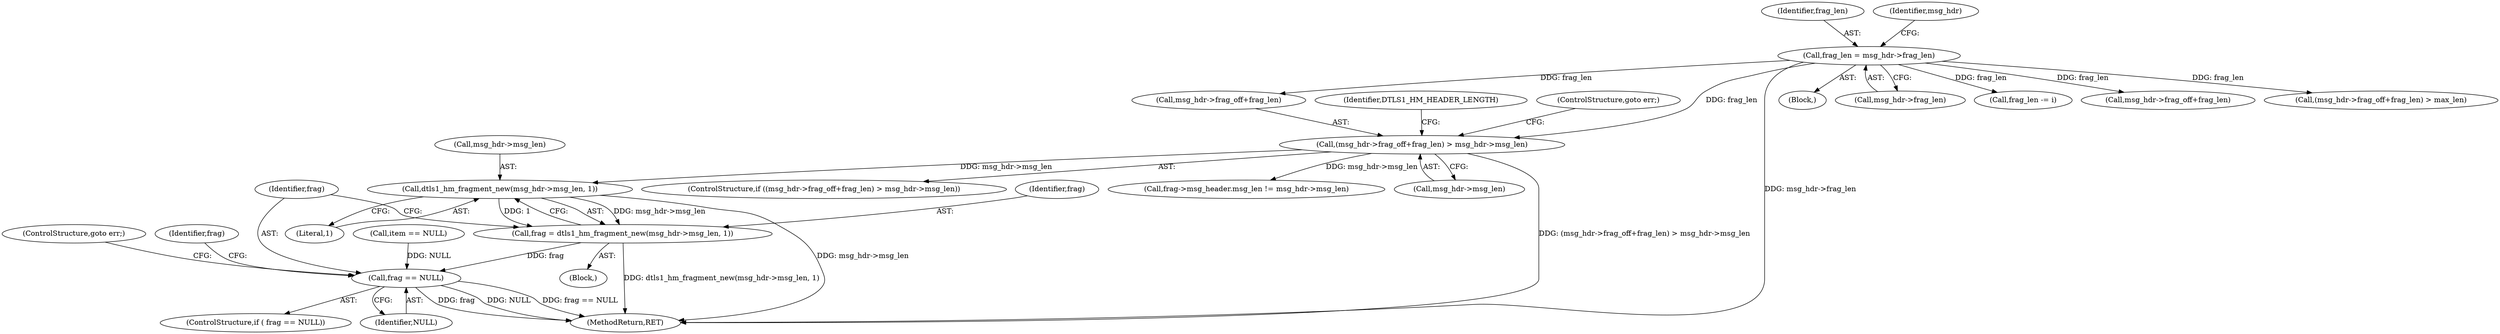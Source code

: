 digraph "0_openssl_1632ef744872edc2aa2a53d487d3e79c965a4ad3@pointer" {
"1000209" [label="(Call,dtls1_hm_fragment_new(msg_hdr->msg_len, 1))"];
"1000130" [label="(Call,(msg_hdr->frag_off+frag_len) > msg_hdr->msg_len)"];
"1000123" [label="(Call,frag_len = msg_hdr->frag_len)"];
"1000207" [label="(Call,frag = dtls1_hm_fragment_new(msg_hdr->msg_len, 1))"];
"1000215" [label="(Call,frag == NULL)"];
"1000210" [label="(Call,msg_hdr->msg_len)"];
"1000208" [label="(Identifier,frag)"];
"1000131" [label="(Call,msg_hdr->frag_off+frag_len)"];
"1000124" [label="(Identifier,frag_len)"];
"1000129" [label="(ControlStructure,if ((msg_hdr->frag_off+frag_len) > msg_hdr->msg_len))"];
"1000281" [label="(MethodReturn,RET)"];
"1000218" [label="(ControlStructure,goto err;)"];
"1000222" [label="(Identifier,frag)"];
"1000213" [label="(Literal,1)"];
"1000256" [label="(Call,frag->msg_header.msg_len != msg_hdr->msg_len)"];
"1000207" [label="(Call,frag = dtls1_hm_fragment_new(msg_hdr->msg_len, 1))"];
"1000206" [label="(Block,)"];
"1000106" [label="(Block,)"];
"1000216" [label="(Identifier,frag)"];
"1000125" [label="(Call,msg_hdr->frag_len)"];
"1000214" [label="(ControlStructure,if ( frag == NULL))"];
"1000130" [label="(Call,(msg_hdr->frag_off+frag_len) > msg_hdr->msg_len)"];
"1000133" [label="(Identifier,msg_hdr)"];
"1000209" [label="(Call,dtls1_hm_fragment_new(msg_hdr->msg_len, 1))"];
"1000203" [label="(Call,item == NULL)"];
"1000143" [label="(Identifier,DTLS1_HM_HEADER_LENGTH)"];
"1000123" [label="(Call,frag_len = msg_hdr->frag_len)"];
"1000278" [label="(Call,frag_len -= i)"];
"1000215" [label="(Call,frag == NULL)"];
"1000139" [label="(ControlStructure,goto err;)"];
"1000217" [label="(Identifier,NULL)"];
"1000161" [label="(Call,msg_hdr->frag_off+frag_len)"];
"1000136" [label="(Call,msg_hdr->msg_len)"];
"1000160" [label="(Call,(msg_hdr->frag_off+frag_len) > max_len)"];
"1000209" -> "1000207"  [label="AST: "];
"1000209" -> "1000213"  [label="CFG: "];
"1000210" -> "1000209"  [label="AST: "];
"1000213" -> "1000209"  [label="AST: "];
"1000207" -> "1000209"  [label="CFG: "];
"1000209" -> "1000281"  [label="DDG: msg_hdr->msg_len"];
"1000209" -> "1000207"  [label="DDG: msg_hdr->msg_len"];
"1000209" -> "1000207"  [label="DDG: 1"];
"1000130" -> "1000209"  [label="DDG: msg_hdr->msg_len"];
"1000130" -> "1000129"  [label="AST: "];
"1000130" -> "1000136"  [label="CFG: "];
"1000131" -> "1000130"  [label="AST: "];
"1000136" -> "1000130"  [label="AST: "];
"1000139" -> "1000130"  [label="CFG: "];
"1000143" -> "1000130"  [label="CFG: "];
"1000130" -> "1000281"  [label="DDG: (msg_hdr->frag_off+frag_len) > msg_hdr->msg_len"];
"1000123" -> "1000130"  [label="DDG: frag_len"];
"1000130" -> "1000256"  [label="DDG: msg_hdr->msg_len"];
"1000123" -> "1000106"  [label="AST: "];
"1000123" -> "1000125"  [label="CFG: "];
"1000124" -> "1000123"  [label="AST: "];
"1000125" -> "1000123"  [label="AST: "];
"1000133" -> "1000123"  [label="CFG: "];
"1000123" -> "1000281"  [label="DDG: msg_hdr->frag_len"];
"1000123" -> "1000131"  [label="DDG: frag_len"];
"1000123" -> "1000160"  [label="DDG: frag_len"];
"1000123" -> "1000161"  [label="DDG: frag_len"];
"1000123" -> "1000278"  [label="DDG: frag_len"];
"1000207" -> "1000206"  [label="AST: "];
"1000208" -> "1000207"  [label="AST: "];
"1000216" -> "1000207"  [label="CFG: "];
"1000207" -> "1000281"  [label="DDG: dtls1_hm_fragment_new(msg_hdr->msg_len, 1)"];
"1000207" -> "1000215"  [label="DDG: frag"];
"1000215" -> "1000214"  [label="AST: "];
"1000215" -> "1000217"  [label="CFG: "];
"1000216" -> "1000215"  [label="AST: "];
"1000217" -> "1000215"  [label="AST: "];
"1000218" -> "1000215"  [label="CFG: "];
"1000222" -> "1000215"  [label="CFG: "];
"1000215" -> "1000281"  [label="DDG: frag"];
"1000215" -> "1000281"  [label="DDG: NULL"];
"1000215" -> "1000281"  [label="DDG: frag == NULL"];
"1000203" -> "1000215"  [label="DDG: NULL"];
}
